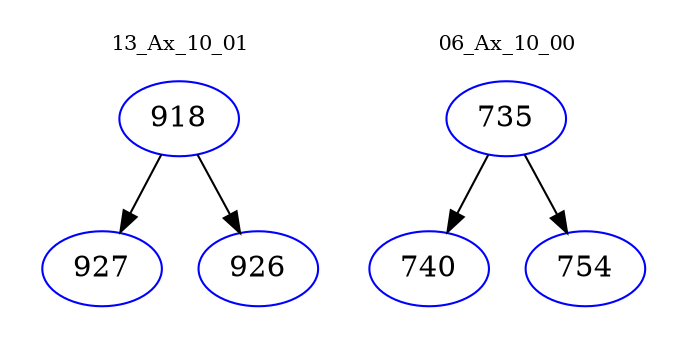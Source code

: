 digraph{
subgraph cluster_0 {
color = white
label = "13_Ax_10_01";
fontsize=10;
T0_918 [label="918", color="blue"]
T0_918 -> T0_927 [color="black"]
T0_927 [label="927", color="blue"]
T0_918 -> T0_926 [color="black"]
T0_926 [label="926", color="blue"]
}
subgraph cluster_1 {
color = white
label = "06_Ax_10_00";
fontsize=10;
T1_735 [label="735", color="blue"]
T1_735 -> T1_740 [color="black"]
T1_740 [label="740", color="blue"]
T1_735 -> T1_754 [color="black"]
T1_754 [label="754", color="blue"]
}
}
